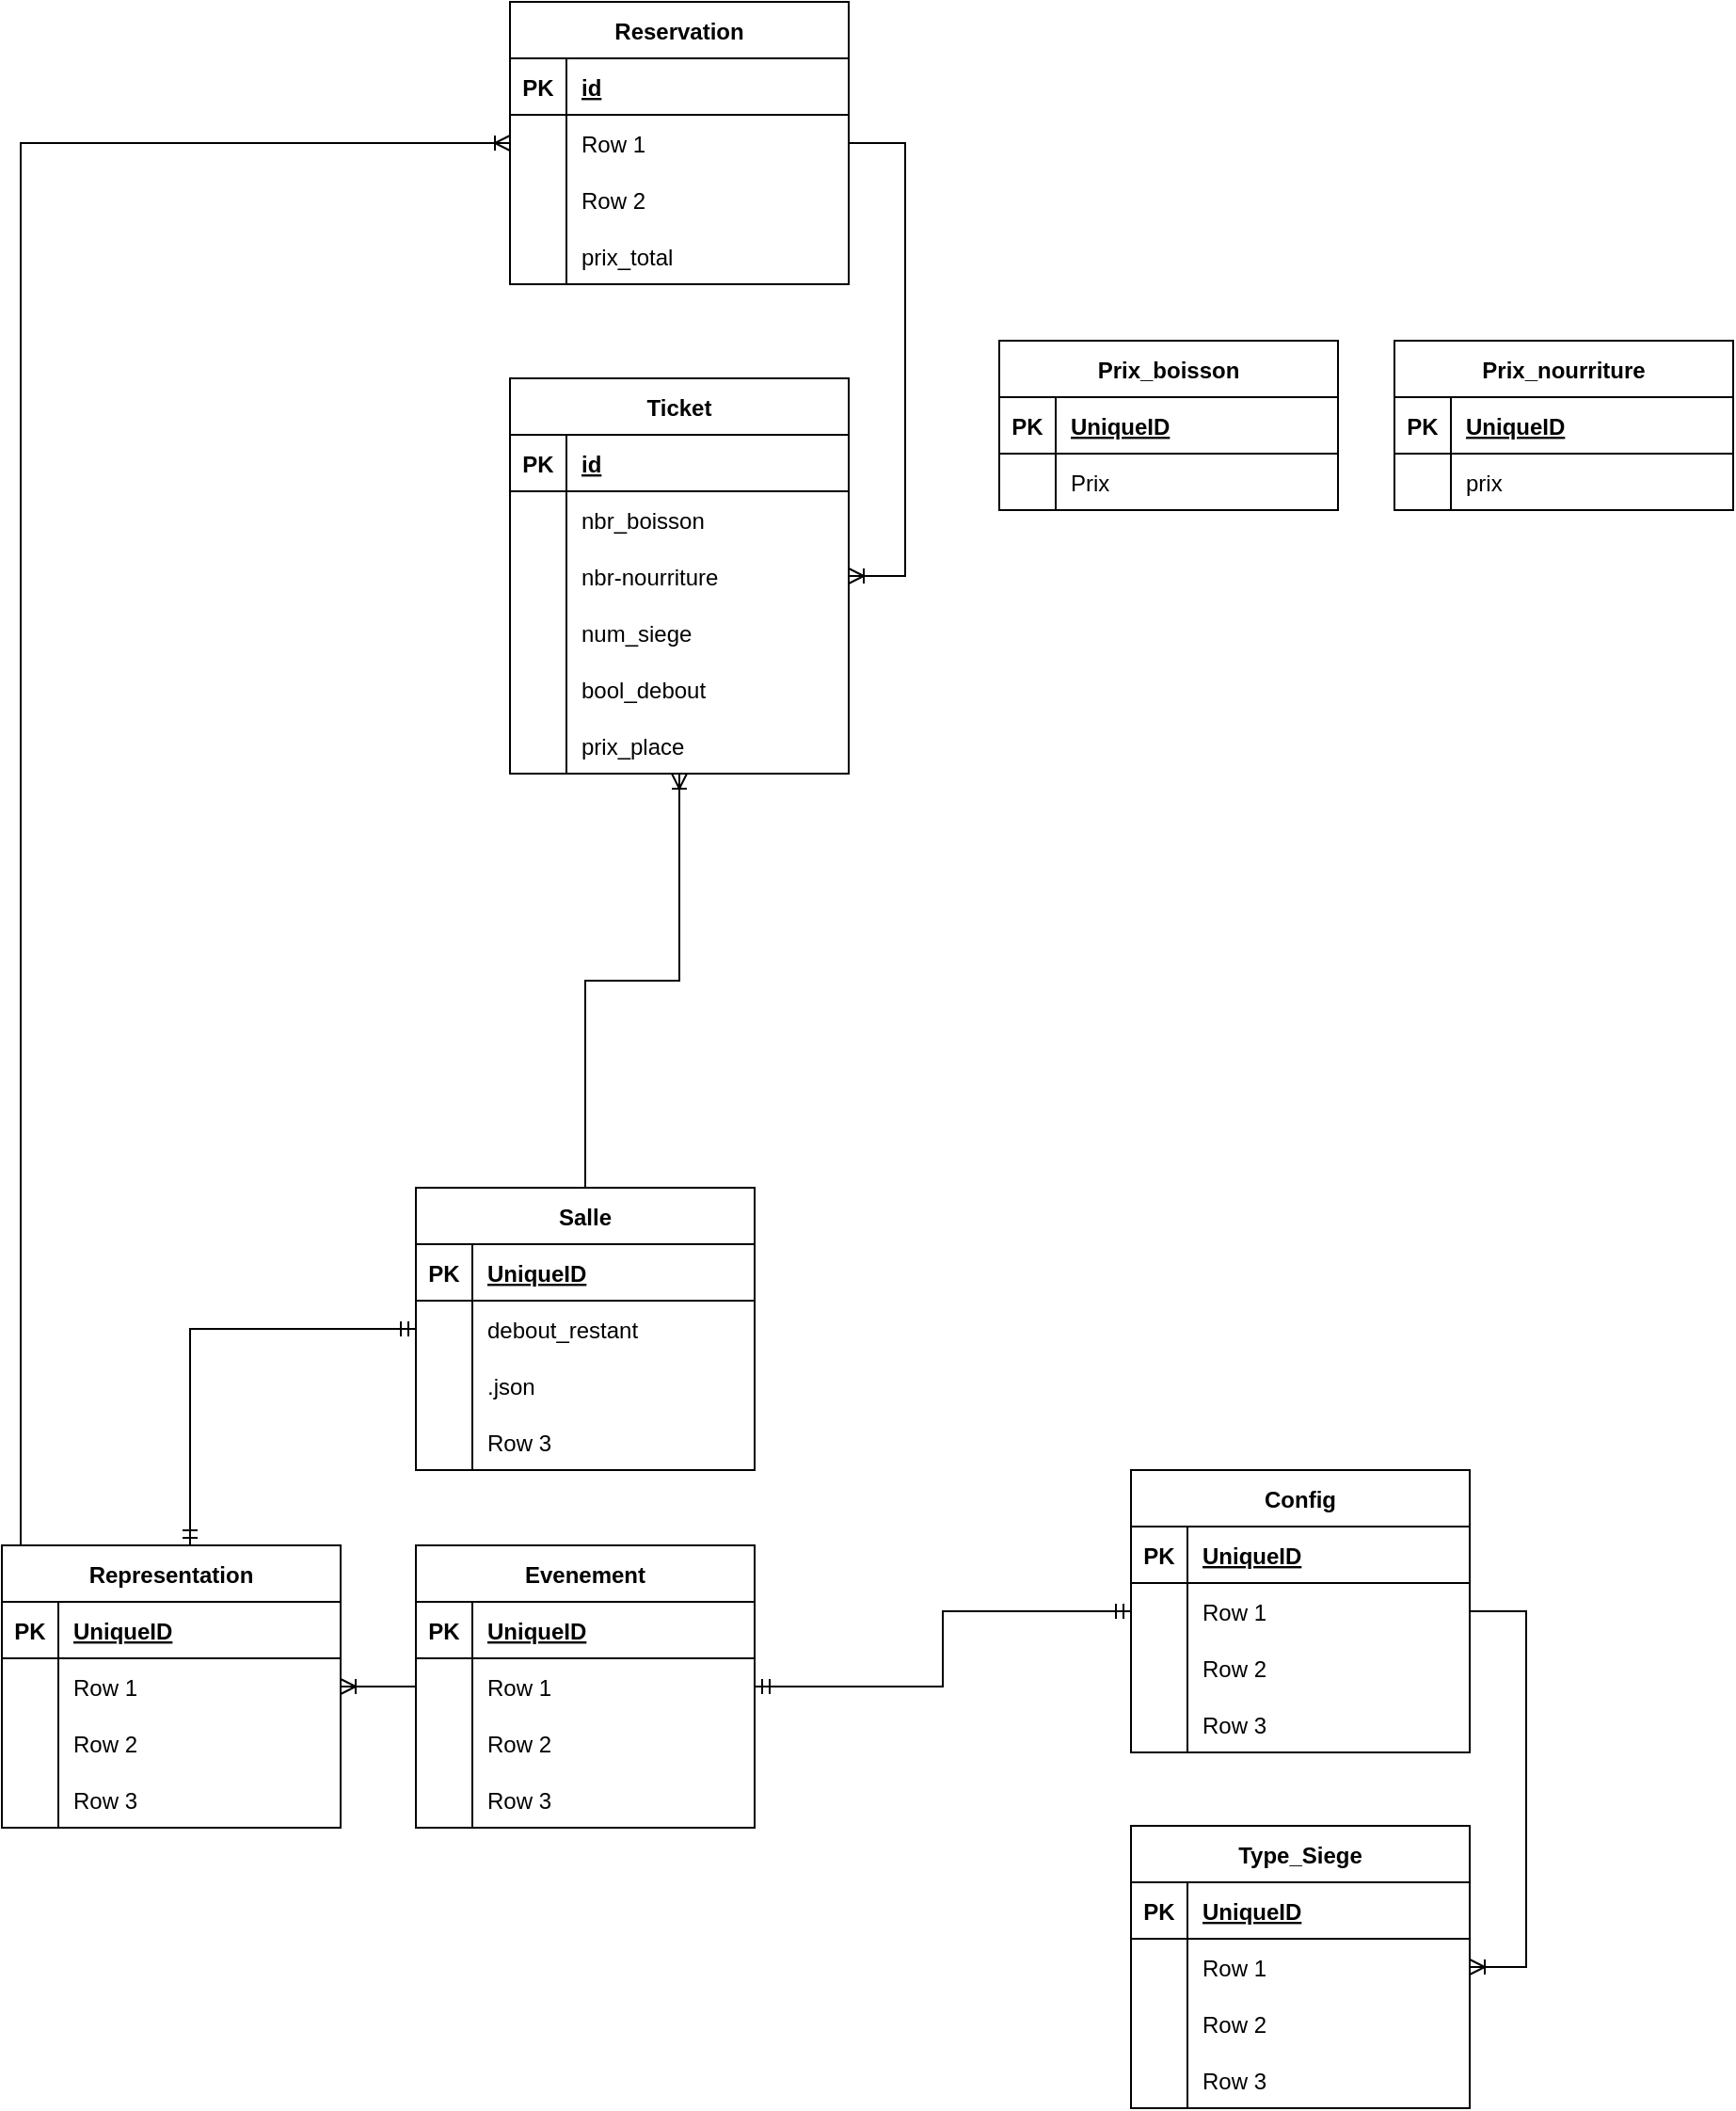 <mxfile version="20.8.24"><diagram name="Page-1" id="JdJh-ZBI_pU5BHrG-wbZ"><mxGraphModel dx="1290" dy="553" grid="1" gridSize="10" guides="1" tooltips="1" connect="1" arrows="1" fold="1" page="1" pageScale="1" pageWidth="827" pageHeight="1169" math="0" shadow="0"><root><mxCell id="0"/><mxCell id="1" parent="0"/><mxCell id="psvFAXgbfMK47BM-MC03-1" value="Reservation" style="shape=table;startSize=30;container=1;collapsible=1;childLayout=tableLayout;fixedRows=1;rowLines=0;fontStyle=1;align=center;resizeLast=1;" vertex="1" parent="1"><mxGeometry x="290" y="50" width="180" height="150" as="geometry"/></mxCell><mxCell id="psvFAXgbfMK47BM-MC03-2" value="" style="shape=tableRow;horizontal=0;startSize=0;swimlaneHead=0;swimlaneBody=0;fillColor=none;collapsible=0;dropTarget=0;points=[[0,0.5],[1,0.5]];portConstraint=eastwest;top=0;left=0;right=0;bottom=1;" vertex="1" parent="psvFAXgbfMK47BM-MC03-1"><mxGeometry y="30" width="180" height="30" as="geometry"/></mxCell><mxCell id="psvFAXgbfMK47BM-MC03-3" value="PK" style="shape=partialRectangle;connectable=0;fillColor=none;top=0;left=0;bottom=0;right=0;fontStyle=1;overflow=hidden;" vertex="1" parent="psvFAXgbfMK47BM-MC03-2"><mxGeometry width="30" height="30" as="geometry"><mxRectangle width="30" height="30" as="alternateBounds"/></mxGeometry></mxCell><mxCell id="psvFAXgbfMK47BM-MC03-4" value="id" style="shape=partialRectangle;connectable=0;fillColor=none;top=0;left=0;bottom=0;right=0;align=left;spacingLeft=6;fontStyle=5;overflow=hidden;" vertex="1" parent="psvFAXgbfMK47BM-MC03-2"><mxGeometry x="30" width="150" height="30" as="geometry"><mxRectangle width="150" height="30" as="alternateBounds"/></mxGeometry></mxCell><mxCell id="psvFAXgbfMK47BM-MC03-5" value="" style="shape=tableRow;horizontal=0;startSize=0;swimlaneHead=0;swimlaneBody=0;fillColor=none;collapsible=0;dropTarget=0;points=[[0,0.5],[1,0.5]];portConstraint=eastwest;top=0;left=0;right=0;bottom=0;" vertex="1" parent="psvFAXgbfMK47BM-MC03-1"><mxGeometry y="60" width="180" height="30" as="geometry"/></mxCell><mxCell id="psvFAXgbfMK47BM-MC03-6" value="" style="shape=partialRectangle;connectable=0;fillColor=none;top=0;left=0;bottom=0;right=0;editable=1;overflow=hidden;" vertex="1" parent="psvFAXgbfMK47BM-MC03-5"><mxGeometry width="30" height="30" as="geometry"><mxRectangle width="30" height="30" as="alternateBounds"/></mxGeometry></mxCell><mxCell id="psvFAXgbfMK47BM-MC03-7" value="Row 1" style="shape=partialRectangle;connectable=0;fillColor=none;top=0;left=0;bottom=0;right=0;align=left;spacingLeft=6;overflow=hidden;" vertex="1" parent="psvFAXgbfMK47BM-MC03-5"><mxGeometry x="30" width="150" height="30" as="geometry"><mxRectangle width="150" height="30" as="alternateBounds"/></mxGeometry></mxCell><mxCell id="psvFAXgbfMK47BM-MC03-8" value="" style="shape=tableRow;horizontal=0;startSize=0;swimlaneHead=0;swimlaneBody=0;fillColor=none;collapsible=0;dropTarget=0;points=[[0,0.5],[1,0.5]];portConstraint=eastwest;top=0;left=0;right=0;bottom=0;" vertex="1" parent="psvFAXgbfMK47BM-MC03-1"><mxGeometry y="90" width="180" height="30" as="geometry"/></mxCell><mxCell id="psvFAXgbfMK47BM-MC03-9" value="" style="shape=partialRectangle;connectable=0;fillColor=none;top=0;left=0;bottom=0;right=0;editable=1;overflow=hidden;" vertex="1" parent="psvFAXgbfMK47BM-MC03-8"><mxGeometry width="30" height="30" as="geometry"><mxRectangle width="30" height="30" as="alternateBounds"/></mxGeometry></mxCell><mxCell id="psvFAXgbfMK47BM-MC03-10" value="Row 2" style="shape=partialRectangle;connectable=0;fillColor=none;top=0;left=0;bottom=0;right=0;align=left;spacingLeft=6;overflow=hidden;" vertex="1" parent="psvFAXgbfMK47BM-MC03-8"><mxGeometry x="30" width="150" height="30" as="geometry"><mxRectangle width="150" height="30" as="alternateBounds"/></mxGeometry></mxCell><mxCell id="psvFAXgbfMK47BM-MC03-11" value="" style="shape=tableRow;horizontal=0;startSize=0;swimlaneHead=0;swimlaneBody=0;fillColor=none;collapsible=0;dropTarget=0;points=[[0,0.5],[1,0.5]];portConstraint=eastwest;top=0;left=0;right=0;bottom=0;" vertex="1" parent="psvFAXgbfMK47BM-MC03-1"><mxGeometry y="120" width="180" height="30" as="geometry"/></mxCell><mxCell id="psvFAXgbfMK47BM-MC03-12" value="" style="shape=partialRectangle;connectable=0;fillColor=none;top=0;left=0;bottom=0;right=0;editable=1;overflow=hidden;" vertex="1" parent="psvFAXgbfMK47BM-MC03-11"><mxGeometry width="30" height="30" as="geometry"><mxRectangle width="30" height="30" as="alternateBounds"/></mxGeometry></mxCell><mxCell id="psvFAXgbfMK47BM-MC03-13" value="prix_total" style="shape=partialRectangle;connectable=0;fillColor=none;top=0;left=0;bottom=0;right=0;align=left;spacingLeft=6;overflow=hidden;" vertex="1" parent="psvFAXgbfMK47BM-MC03-11"><mxGeometry x="30" width="150" height="30" as="geometry"><mxRectangle width="150" height="30" as="alternateBounds"/></mxGeometry></mxCell><mxCell id="psvFAXgbfMK47BM-MC03-14" value="Ticket" style="shape=table;startSize=30;container=1;collapsible=1;childLayout=tableLayout;fixedRows=1;rowLines=0;fontStyle=1;align=center;resizeLast=1;" vertex="1" parent="1"><mxGeometry x="290" y="250" width="180" height="210" as="geometry"/></mxCell><mxCell id="psvFAXgbfMK47BM-MC03-15" value="" style="shape=tableRow;horizontal=0;startSize=0;swimlaneHead=0;swimlaneBody=0;fillColor=none;collapsible=0;dropTarget=0;points=[[0,0.5],[1,0.5]];portConstraint=eastwest;top=0;left=0;right=0;bottom=1;" vertex="1" parent="psvFAXgbfMK47BM-MC03-14"><mxGeometry y="30" width="180" height="30" as="geometry"/></mxCell><mxCell id="psvFAXgbfMK47BM-MC03-16" value="PK" style="shape=partialRectangle;connectable=0;fillColor=none;top=0;left=0;bottom=0;right=0;fontStyle=1;overflow=hidden;" vertex="1" parent="psvFAXgbfMK47BM-MC03-15"><mxGeometry width="30" height="30" as="geometry"><mxRectangle width="30" height="30" as="alternateBounds"/></mxGeometry></mxCell><mxCell id="psvFAXgbfMK47BM-MC03-17" value="id" style="shape=partialRectangle;connectable=0;fillColor=none;top=0;left=0;bottom=0;right=0;align=left;spacingLeft=6;fontStyle=5;overflow=hidden;" vertex="1" parent="psvFAXgbfMK47BM-MC03-15"><mxGeometry x="30" width="150" height="30" as="geometry"><mxRectangle width="150" height="30" as="alternateBounds"/></mxGeometry></mxCell><mxCell id="psvFAXgbfMK47BM-MC03-18" value="" style="shape=tableRow;horizontal=0;startSize=0;swimlaneHead=0;swimlaneBody=0;fillColor=none;collapsible=0;dropTarget=0;points=[[0,0.5],[1,0.5]];portConstraint=eastwest;top=0;left=0;right=0;bottom=0;" vertex="1" parent="psvFAXgbfMK47BM-MC03-14"><mxGeometry y="60" width="180" height="30" as="geometry"/></mxCell><mxCell id="psvFAXgbfMK47BM-MC03-19" value="" style="shape=partialRectangle;connectable=0;fillColor=none;top=0;left=0;bottom=0;right=0;editable=1;overflow=hidden;" vertex="1" parent="psvFAXgbfMK47BM-MC03-18"><mxGeometry width="30" height="30" as="geometry"><mxRectangle width="30" height="30" as="alternateBounds"/></mxGeometry></mxCell><mxCell id="psvFAXgbfMK47BM-MC03-20" value="nbr_boisson" style="shape=partialRectangle;connectable=0;fillColor=none;top=0;left=0;bottom=0;right=0;align=left;spacingLeft=6;overflow=hidden;" vertex="1" parent="psvFAXgbfMK47BM-MC03-18"><mxGeometry x="30" width="150" height="30" as="geometry"><mxRectangle width="150" height="30" as="alternateBounds"/></mxGeometry></mxCell><mxCell id="psvFAXgbfMK47BM-MC03-21" value="" style="shape=tableRow;horizontal=0;startSize=0;swimlaneHead=0;swimlaneBody=0;fillColor=none;collapsible=0;dropTarget=0;points=[[0,0.5],[1,0.5]];portConstraint=eastwest;top=0;left=0;right=0;bottom=0;" vertex="1" parent="psvFAXgbfMK47BM-MC03-14"><mxGeometry y="90" width="180" height="30" as="geometry"/></mxCell><mxCell id="psvFAXgbfMK47BM-MC03-22" value="" style="shape=partialRectangle;connectable=0;fillColor=none;top=0;left=0;bottom=0;right=0;editable=1;overflow=hidden;" vertex="1" parent="psvFAXgbfMK47BM-MC03-21"><mxGeometry width="30" height="30" as="geometry"><mxRectangle width="30" height="30" as="alternateBounds"/></mxGeometry></mxCell><mxCell id="psvFAXgbfMK47BM-MC03-23" value="nbr-nourriture" style="shape=partialRectangle;connectable=0;fillColor=none;top=0;left=0;bottom=0;right=0;align=left;spacingLeft=6;overflow=hidden;" vertex="1" parent="psvFAXgbfMK47BM-MC03-21"><mxGeometry x="30" width="150" height="30" as="geometry"><mxRectangle width="150" height="30" as="alternateBounds"/></mxGeometry></mxCell><mxCell id="psvFAXgbfMK47BM-MC03-24" value="" style="shape=tableRow;horizontal=0;startSize=0;swimlaneHead=0;swimlaneBody=0;fillColor=none;collapsible=0;dropTarget=0;points=[[0,0.5],[1,0.5]];portConstraint=eastwest;top=0;left=0;right=0;bottom=0;" vertex="1" parent="psvFAXgbfMK47BM-MC03-14"><mxGeometry y="120" width="180" height="30" as="geometry"/></mxCell><mxCell id="psvFAXgbfMK47BM-MC03-25" value="" style="shape=partialRectangle;connectable=0;fillColor=none;top=0;left=0;bottom=0;right=0;editable=1;overflow=hidden;" vertex="1" parent="psvFAXgbfMK47BM-MC03-24"><mxGeometry width="30" height="30" as="geometry"><mxRectangle width="30" height="30" as="alternateBounds"/></mxGeometry></mxCell><mxCell id="psvFAXgbfMK47BM-MC03-26" value="num_siege" style="shape=partialRectangle;connectable=0;fillColor=none;top=0;left=0;bottom=0;right=0;align=left;spacingLeft=6;overflow=hidden;" vertex="1" parent="psvFAXgbfMK47BM-MC03-24"><mxGeometry x="30" width="150" height="30" as="geometry"><mxRectangle width="150" height="30" as="alternateBounds"/></mxGeometry></mxCell><mxCell id="psvFAXgbfMK47BM-MC03-127" style="shape=tableRow;horizontal=0;startSize=0;swimlaneHead=0;swimlaneBody=0;fillColor=none;collapsible=0;dropTarget=0;points=[[0,0.5],[1,0.5]];portConstraint=eastwest;top=0;left=0;right=0;bottom=0;" vertex="1" parent="psvFAXgbfMK47BM-MC03-14"><mxGeometry y="150" width="180" height="30" as="geometry"/></mxCell><mxCell id="psvFAXgbfMK47BM-MC03-128" style="shape=partialRectangle;connectable=0;fillColor=none;top=0;left=0;bottom=0;right=0;editable=1;overflow=hidden;" vertex="1" parent="psvFAXgbfMK47BM-MC03-127"><mxGeometry width="30" height="30" as="geometry"><mxRectangle width="30" height="30" as="alternateBounds"/></mxGeometry></mxCell><mxCell id="psvFAXgbfMK47BM-MC03-129" value="bool_debout" style="shape=partialRectangle;connectable=0;fillColor=none;top=0;left=0;bottom=0;right=0;align=left;spacingLeft=6;overflow=hidden;" vertex="1" parent="psvFAXgbfMK47BM-MC03-127"><mxGeometry x="30" width="150" height="30" as="geometry"><mxRectangle width="150" height="30" as="alternateBounds"/></mxGeometry></mxCell><mxCell id="psvFAXgbfMK47BM-MC03-131" style="shape=tableRow;horizontal=0;startSize=0;swimlaneHead=0;swimlaneBody=0;fillColor=none;collapsible=0;dropTarget=0;points=[[0,0.5],[1,0.5]];portConstraint=eastwest;top=0;left=0;right=0;bottom=0;" vertex="1" parent="psvFAXgbfMK47BM-MC03-14"><mxGeometry y="180" width="180" height="30" as="geometry"/></mxCell><mxCell id="psvFAXgbfMK47BM-MC03-132" style="shape=partialRectangle;connectable=0;fillColor=none;top=0;left=0;bottom=0;right=0;editable=1;overflow=hidden;" vertex="1" parent="psvFAXgbfMK47BM-MC03-131"><mxGeometry width="30" height="30" as="geometry"><mxRectangle width="30" height="30" as="alternateBounds"/></mxGeometry></mxCell><mxCell id="psvFAXgbfMK47BM-MC03-133" value="prix_place" style="shape=partialRectangle;connectable=0;fillColor=none;top=0;left=0;bottom=0;right=0;align=left;spacingLeft=6;overflow=hidden;" vertex="1" parent="psvFAXgbfMK47BM-MC03-131"><mxGeometry x="30" width="150" height="30" as="geometry"><mxRectangle width="150" height="30" as="alternateBounds"/></mxGeometry></mxCell><mxCell id="psvFAXgbfMK47BM-MC03-53" value="Salle" style="shape=table;startSize=30;container=1;collapsible=1;childLayout=tableLayout;fixedRows=1;rowLines=0;fontStyle=1;align=center;resizeLast=1;" vertex="1" parent="1"><mxGeometry x="240" y="680" width="180" height="150" as="geometry"/></mxCell><mxCell id="psvFAXgbfMK47BM-MC03-54" value="" style="shape=tableRow;horizontal=0;startSize=0;swimlaneHead=0;swimlaneBody=0;fillColor=none;collapsible=0;dropTarget=0;points=[[0,0.5],[1,0.5]];portConstraint=eastwest;top=0;left=0;right=0;bottom=1;" vertex="1" parent="psvFAXgbfMK47BM-MC03-53"><mxGeometry y="30" width="180" height="30" as="geometry"/></mxCell><mxCell id="psvFAXgbfMK47BM-MC03-55" value="PK" style="shape=partialRectangle;connectable=0;fillColor=none;top=0;left=0;bottom=0;right=0;fontStyle=1;overflow=hidden;" vertex="1" parent="psvFAXgbfMK47BM-MC03-54"><mxGeometry width="30" height="30" as="geometry"><mxRectangle width="30" height="30" as="alternateBounds"/></mxGeometry></mxCell><mxCell id="psvFAXgbfMK47BM-MC03-56" value="UniqueID" style="shape=partialRectangle;connectable=0;fillColor=none;top=0;left=0;bottom=0;right=0;align=left;spacingLeft=6;fontStyle=5;overflow=hidden;" vertex="1" parent="psvFAXgbfMK47BM-MC03-54"><mxGeometry x="30" width="150" height="30" as="geometry"><mxRectangle width="150" height="30" as="alternateBounds"/></mxGeometry></mxCell><mxCell id="psvFAXgbfMK47BM-MC03-57" value="" style="shape=tableRow;horizontal=0;startSize=0;swimlaneHead=0;swimlaneBody=0;fillColor=none;collapsible=0;dropTarget=0;points=[[0,0.5],[1,0.5]];portConstraint=eastwest;top=0;left=0;right=0;bottom=0;" vertex="1" parent="psvFAXgbfMK47BM-MC03-53"><mxGeometry y="60" width="180" height="30" as="geometry"/></mxCell><mxCell id="psvFAXgbfMK47BM-MC03-58" value="" style="shape=partialRectangle;connectable=0;fillColor=none;top=0;left=0;bottom=0;right=0;editable=1;overflow=hidden;" vertex="1" parent="psvFAXgbfMK47BM-MC03-57"><mxGeometry width="30" height="30" as="geometry"><mxRectangle width="30" height="30" as="alternateBounds"/></mxGeometry></mxCell><mxCell id="psvFAXgbfMK47BM-MC03-59" value="debout_restant" style="shape=partialRectangle;connectable=0;fillColor=none;top=0;left=0;bottom=0;right=0;align=left;spacingLeft=6;overflow=hidden;" vertex="1" parent="psvFAXgbfMK47BM-MC03-57"><mxGeometry x="30" width="150" height="30" as="geometry"><mxRectangle width="150" height="30" as="alternateBounds"/></mxGeometry></mxCell><mxCell id="psvFAXgbfMK47BM-MC03-60" value="" style="shape=tableRow;horizontal=0;startSize=0;swimlaneHead=0;swimlaneBody=0;fillColor=none;collapsible=0;dropTarget=0;points=[[0,0.5],[1,0.5]];portConstraint=eastwest;top=0;left=0;right=0;bottom=0;" vertex="1" parent="psvFAXgbfMK47BM-MC03-53"><mxGeometry y="90" width="180" height="30" as="geometry"/></mxCell><mxCell id="psvFAXgbfMK47BM-MC03-61" value="" style="shape=partialRectangle;connectable=0;fillColor=none;top=0;left=0;bottom=0;right=0;editable=1;overflow=hidden;" vertex="1" parent="psvFAXgbfMK47BM-MC03-60"><mxGeometry width="30" height="30" as="geometry"><mxRectangle width="30" height="30" as="alternateBounds"/></mxGeometry></mxCell><mxCell id="psvFAXgbfMK47BM-MC03-62" value=".json" style="shape=partialRectangle;connectable=0;fillColor=none;top=0;left=0;bottom=0;right=0;align=left;spacingLeft=6;overflow=hidden;" vertex="1" parent="psvFAXgbfMK47BM-MC03-60"><mxGeometry x="30" width="150" height="30" as="geometry"><mxRectangle width="150" height="30" as="alternateBounds"/></mxGeometry></mxCell><mxCell id="psvFAXgbfMK47BM-MC03-63" value="" style="shape=tableRow;horizontal=0;startSize=0;swimlaneHead=0;swimlaneBody=0;fillColor=none;collapsible=0;dropTarget=0;points=[[0,0.5],[1,0.5]];portConstraint=eastwest;top=0;left=0;right=0;bottom=0;" vertex="1" parent="psvFAXgbfMK47BM-MC03-53"><mxGeometry y="120" width="180" height="30" as="geometry"/></mxCell><mxCell id="psvFAXgbfMK47BM-MC03-64" value="" style="shape=partialRectangle;connectable=0;fillColor=none;top=0;left=0;bottom=0;right=0;editable=1;overflow=hidden;" vertex="1" parent="psvFAXgbfMK47BM-MC03-63"><mxGeometry width="30" height="30" as="geometry"><mxRectangle width="30" height="30" as="alternateBounds"/></mxGeometry></mxCell><mxCell id="psvFAXgbfMK47BM-MC03-65" value="Row 3" style="shape=partialRectangle;connectable=0;fillColor=none;top=0;left=0;bottom=0;right=0;align=left;spacingLeft=6;overflow=hidden;" vertex="1" parent="psvFAXgbfMK47BM-MC03-63"><mxGeometry x="30" width="150" height="30" as="geometry"><mxRectangle width="150" height="30" as="alternateBounds"/></mxGeometry></mxCell><mxCell id="psvFAXgbfMK47BM-MC03-66" value="Config" style="shape=table;startSize=30;container=1;collapsible=1;childLayout=tableLayout;fixedRows=1;rowLines=0;fontStyle=1;align=center;resizeLast=1;" vertex="1" parent="1"><mxGeometry x="620" y="830" width="180" height="150" as="geometry"/></mxCell><mxCell id="psvFAXgbfMK47BM-MC03-67" value="" style="shape=tableRow;horizontal=0;startSize=0;swimlaneHead=0;swimlaneBody=0;fillColor=none;collapsible=0;dropTarget=0;points=[[0,0.5],[1,0.5]];portConstraint=eastwest;top=0;left=0;right=0;bottom=1;" vertex="1" parent="psvFAXgbfMK47BM-MC03-66"><mxGeometry y="30" width="180" height="30" as="geometry"/></mxCell><mxCell id="psvFAXgbfMK47BM-MC03-68" value="PK" style="shape=partialRectangle;connectable=0;fillColor=none;top=0;left=0;bottom=0;right=0;fontStyle=1;overflow=hidden;" vertex="1" parent="psvFAXgbfMK47BM-MC03-67"><mxGeometry width="30" height="30" as="geometry"><mxRectangle width="30" height="30" as="alternateBounds"/></mxGeometry></mxCell><mxCell id="psvFAXgbfMK47BM-MC03-69" value="UniqueID" style="shape=partialRectangle;connectable=0;fillColor=none;top=0;left=0;bottom=0;right=0;align=left;spacingLeft=6;fontStyle=5;overflow=hidden;" vertex="1" parent="psvFAXgbfMK47BM-MC03-67"><mxGeometry x="30" width="150" height="30" as="geometry"><mxRectangle width="150" height="30" as="alternateBounds"/></mxGeometry></mxCell><mxCell id="psvFAXgbfMK47BM-MC03-70" value="" style="shape=tableRow;horizontal=0;startSize=0;swimlaneHead=0;swimlaneBody=0;fillColor=none;collapsible=0;dropTarget=0;points=[[0,0.5],[1,0.5]];portConstraint=eastwest;top=0;left=0;right=0;bottom=0;" vertex="1" parent="psvFAXgbfMK47BM-MC03-66"><mxGeometry y="60" width="180" height="30" as="geometry"/></mxCell><mxCell id="psvFAXgbfMK47BM-MC03-71" value="" style="shape=partialRectangle;connectable=0;fillColor=none;top=0;left=0;bottom=0;right=0;editable=1;overflow=hidden;" vertex="1" parent="psvFAXgbfMK47BM-MC03-70"><mxGeometry width="30" height="30" as="geometry"><mxRectangle width="30" height="30" as="alternateBounds"/></mxGeometry></mxCell><mxCell id="psvFAXgbfMK47BM-MC03-72" value="Row 1" style="shape=partialRectangle;connectable=0;fillColor=none;top=0;left=0;bottom=0;right=0;align=left;spacingLeft=6;overflow=hidden;" vertex="1" parent="psvFAXgbfMK47BM-MC03-70"><mxGeometry x="30" width="150" height="30" as="geometry"><mxRectangle width="150" height="30" as="alternateBounds"/></mxGeometry></mxCell><mxCell id="psvFAXgbfMK47BM-MC03-73" value="" style="shape=tableRow;horizontal=0;startSize=0;swimlaneHead=0;swimlaneBody=0;fillColor=none;collapsible=0;dropTarget=0;points=[[0,0.5],[1,0.5]];portConstraint=eastwest;top=0;left=0;right=0;bottom=0;" vertex="1" parent="psvFAXgbfMK47BM-MC03-66"><mxGeometry y="90" width="180" height="30" as="geometry"/></mxCell><mxCell id="psvFAXgbfMK47BM-MC03-74" value="" style="shape=partialRectangle;connectable=0;fillColor=none;top=0;left=0;bottom=0;right=0;editable=1;overflow=hidden;" vertex="1" parent="psvFAXgbfMK47BM-MC03-73"><mxGeometry width="30" height="30" as="geometry"><mxRectangle width="30" height="30" as="alternateBounds"/></mxGeometry></mxCell><mxCell id="psvFAXgbfMK47BM-MC03-75" value="Row 2" style="shape=partialRectangle;connectable=0;fillColor=none;top=0;left=0;bottom=0;right=0;align=left;spacingLeft=6;overflow=hidden;" vertex="1" parent="psvFAXgbfMK47BM-MC03-73"><mxGeometry x="30" width="150" height="30" as="geometry"><mxRectangle width="150" height="30" as="alternateBounds"/></mxGeometry></mxCell><mxCell id="psvFAXgbfMK47BM-MC03-76" value="" style="shape=tableRow;horizontal=0;startSize=0;swimlaneHead=0;swimlaneBody=0;fillColor=none;collapsible=0;dropTarget=0;points=[[0,0.5],[1,0.5]];portConstraint=eastwest;top=0;left=0;right=0;bottom=0;" vertex="1" parent="psvFAXgbfMK47BM-MC03-66"><mxGeometry y="120" width="180" height="30" as="geometry"/></mxCell><mxCell id="psvFAXgbfMK47BM-MC03-77" value="" style="shape=partialRectangle;connectable=0;fillColor=none;top=0;left=0;bottom=0;right=0;editable=1;overflow=hidden;" vertex="1" parent="psvFAXgbfMK47BM-MC03-76"><mxGeometry width="30" height="30" as="geometry"><mxRectangle width="30" height="30" as="alternateBounds"/></mxGeometry></mxCell><mxCell id="psvFAXgbfMK47BM-MC03-78" value="Row 3" style="shape=partialRectangle;connectable=0;fillColor=none;top=0;left=0;bottom=0;right=0;align=left;spacingLeft=6;overflow=hidden;" vertex="1" parent="psvFAXgbfMK47BM-MC03-76"><mxGeometry x="30" width="150" height="30" as="geometry"><mxRectangle width="150" height="30" as="alternateBounds"/></mxGeometry></mxCell><mxCell id="psvFAXgbfMK47BM-MC03-79" value="Evenement" style="shape=table;startSize=30;container=1;collapsible=1;childLayout=tableLayout;fixedRows=1;rowLines=0;fontStyle=1;align=center;resizeLast=1;" vertex="1" parent="1"><mxGeometry x="240" y="870" width="180" height="150" as="geometry"/></mxCell><mxCell id="psvFAXgbfMK47BM-MC03-80" value="" style="shape=tableRow;horizontal=0;startSize=0;swimlaneHead=0;swimlaneBody=0;fillColor=none;collapsible=0;dropTarget=0;points=[[0,0.5],[1,0.5]];portConstraint=eastwest;top=0;left=0;right=0;bottom=1;" vertex="1" parent="psvFAXgbfMK47BM-MC03-79"><mxGeometry y="30" width="180" height="30" as="geometry"/></mxCell><mxCell id="psvFAXgbfMK47BM-MC03-81" value="PK" style="shape=partialRectangle;connectable=0;fillColor=none;top=0;left=0;bottom=0;right=0;fontStyle=1;overflow=hidden;" vertex="1" parent="psvFAXgbfMK47BM-MC03-80"><mxGeometry width="30" height="30" as="geometry"><mxRectangle width="30" height="30" as="alternateBounds"/></mxGeometry></mxCell><mxCell id="psvFAXgbfMK47BM-MC03-82" value="UniqueID" style="shape=partialRectangle;connectable=0;fillColor=none;top=0;left=0;bottom=0;right=0;align=left;spacingLeft=6;fontStyle=5;overflow=hidden;" vertex="1" parent="psvFAXgbfMK47BM-MC03-80"><mxGeometry x="30" width="150" height="30" as="geometry"><mxRectangle width="150" height="30" as="alternateBounds"/></mxGeometry></mxCell><mxCell id="psvFAXgbfMK47BM-MC03-83" value="" style="shape=tableRow;horizontal=0;startSize=0;swimlaneHead=0;swimlaneBody=0;fillColor=none;collapsible=0;dropTarget=0;points=[[0,0.5],[1,0.5]];portConstraint=eastwest;top=0;left=0;right=0;bottom=0;" vertex="1" parent="psvFAXgbfMK47BM-MC03-79"><mxGeometry y="60" width="180" height="30" as="geometry"/></mxCell><mxCell id="psvFAXgbfMK47BM-MC03-84" value="" style="shape=partialRectangle;connectable=0;fillColor=none;top=0;left=0;bottom=0;right=0;editable=1;overflow=hidden;" vertex="1" parent="psvFAXgbfMK47BM-MC03-83"><mxGeometry width="30" height="30" as="geometry"><mxRectangle width="30" height="30" as="alternateBounds"/></mxGeometry></mxCell><mxCell id="psvFAXgbfMK47BM-MC03-85" value="Row 1" style="shape=partialRectangle;connectable=0;fillColor=none;top=0;left=0;bottom=0;right=0;align=left;spacingLeft=6;overflow=hidden;" vertex="1" parent="psvFAXgbfMK47BM-MC03-83"><mxGeometry x="30" width="150" height="30" as="geometry"><mxRectangle width="150" height="30" as="alternateBounds"/></mxGeometry></mxCell><mxCell id="psvFAXgbfMK47BM-MC03-86" value="" style="shape=tableRow;horizontal=0;startSize=0;swimlaneHead=0;swimlaneBody=0;fillColor=none;collapsible=0;dropTarget=0;points=[[0,0.5],[1,0.5]];portConstraint=eastwest;top=0;left=0;right=0;bottom=0;" vertex="1" parent="psvFAXgbfMK47BM-MC03-79"><mxGeometry y="90" width="180" height="30" as="geometry"/></mxCell><mxCell id="psvFAXgbfMK47BM-MC03-87" value="" style="shape=partialRectangle;connectable=0;fillColor=none;top=0;left=0;bottom=0;right=0;editable=1;overflow=hidden;" vertex="1" parent="psvFAXgbfMK47BM-MC03-86"><mxGeometry width="30" height="30" as="geometry"><mxRectangle width="30" height="30" as="alternateBounds"/></mxGeometry></mxCell><mxCell id="psvFAXgbfMK47BM-MC03-88" value="Row 2" style="shape=partialRectangle;connectable=0;fillColor=none;top=0;left=0;bottom=0;right=0;align=left;spacingLeft=6;overflow=hidden;" vertex="1" parent="psvFAXgbfMK47BM-MC03-86"><mxGeometry x="30" width="150" height="30" as="geometry"><mxRectangle width="150" height="30" as="alternateBounds"/></mxGeometry></mxCell><mxCell id="psvFAXgbfMK47BM-MC03-89" value="" style="shape=tableRow;horizontal=0;startSize=0;swimlaneHead=0;swimlaneBody=0;fillColor=none;collapsible=0;dropTarget=0;points=[[0,0.5],[1,0.5]];portConstraint=eastwest;top=0;left=0;right=0;bottom=0;" vertex="1" parent="psvFAXgbfMK47BM-MC03-79"><mxGeometry y="120" width="180" height="30" as="geometry"/></mxCell><mxCell id="psvFAXgbfMK47BM-MC03-90" value="" style="shape=partialRectangle;connectable=0;fillColor=none;top=0;left=0;bottom=0;right=0;editable=1;overflow=hidden;" vertex="1" parent="psvFAXgbfMK47BM-MC03-89"><mxGeometry width="30" height="30" as="geometry"><mxRectangle width="30" height="30" as="alternateBounds"/></mxGeometry></mxCell><mxCell id="psvFAXgbfMK47BM-MC03-91" value="Row 3" style="shape=partialRectangle;connectable=0;fillColor=none;top=0;left=0;bottom=0;right=0;align=left;spacingLeft=6;overflow=hidden;" vertex="1" parent="psvFAXgbfMK47BM-MC03-89"><mxGeometry x="30" width="150" height="30" as="geometry"><mxRectangle width="150" height="30" as="alternateBounds"/></mxGeometry></mxCell><mxCell id="psvFAXgbfMK47BM-MC03-94" value="" style="edgeStyle=orthogonalEdgeStyle;fontSize=12;html=1;endArrow=ERmandOne;startArrow=ERmandOne;rounded=0;" edge="1" parent="1" source="psvFAXgbfMK47BM-MC03-79" target="psvFAXgbfMK47BM-MC03-66"><mxGeometry width="100" height="100" relative="1" as="geometry"><mxPoint x="360" y="880" as="sourcePoint"/><mxPoint x="460" y="780" as="targetPoint"/></mxGeometry></mxCell><mxCell id="psvFAXgbfMK47BM-MC03-95" value="" style="edgeStyle=orthogonalEdgeStyle;fontSize=12;html=1;endArrow=ERmandOne;startArrow=ERmandOne;rounded=0;" edge="1" parent="1" source="psvFAXgbfMK47BM-MC03-96" target="psvFAXgbfMK47BM-MC03-53"><mxGeometry width="100" height="100" relative="1" as="geometry"><mxPoint x="360" y="880" as="sourcePoint"/><mxPoint x="460" y="780" as="targetPoint"/><Array as="points"><mxPoint x="120" y="755"/></Array></mxGeometry></mxCell><mxCell id="psvFAXgbfMK47BM-MC03-96" value="Representation" style="shape=table;startSize=30;container=1;collapsible=1;childLayout=tableLayout;fixedRows=1;rowLines=0;fontStyle=1;align=center;resizeLast=1;" vertex="1" parent="1"><mxGeometry x="20" y="870" width="180" height="150" as="geometry"/></mxCell><mxCell id="psvFAXgbfMK47BM-MC03-97" value="" style="shape=tableRow;horizontal=0;startSize=0;swimlaneHead=0;swimlaneBody=0;fillColor=none;collapsible=0;dropTarget=0;points=[[0,0.5],[1,0.5]];portConstraint=eastwest;top=0;left=0;right=0;bottom=1;" vertex="1" parent="psvFAXgbfMK47BM-MC03-96"><mxGeometry y="30" width="180" height="30" as="geometry"/></mxCell><mxCell id="psvFAXgbfMK47BM-MC03-98" value="PK" style="shape=partialRectangle;connectable=0;fillColor=none;top=0;left=0;bottom=0;right=0;fontStyle=1;overflow=hidden;" vertex="1" parent="psvFAXgbfMK47BM-MC03-97"><mxGeometry width="30" height="30" as="geometry"><mxRectangle width="30" height="30" as="alternateBounds"/></mxGeometry></mxCell><mxCell id="psvFAXgbfMK47BM-MC03-99" value="UniqueID" style="shape=partialRectangle;connectable=0;fillColor=none;top=0;left=0;bottom=0;right=0;align=left;spacingLeft=6;fontStyle=5;overflow=hidden;" vertex="1" parent="psvFAXgbfMK47BM-MC03-97"><mxGeometry x="30" width="150" height="30" as="geometry"><mxRectangle width="150" height="30" as="alternateBounds"/></mxGeometry></mxCell><mxCell id="psvFAXgbfMK47BM-MC03-100" value="" style="shape=tableRow;horizontal=0;startSize=0;swimlaneHead=0;swimlaneBody=0;fillColor=none;collapsible=0;dropTarget=0;points=[[0,0.5],[1,0.5]];portConstraint=eastwest;top=0;left=0;right=0;bottom=0;" vertex="1" parent="psvFAXgbfMK47BM-MC03-96"><mxGeometry y="60" width="180" height="30" as="geometry"/></mxCell><mxCell id="psvFAXgbfMK47BM-MC03-101" value="" style="shape=partialRectangle;connectable=0;fillColor=none;top=0;left=0;bottom=0;right=0;editable=1;overflow=hidden;" vertex="1" parent="psvFAXgbfMK47BM-MC03-100"><mxGeometry width="30" height="30" as="geometry"><mxRectangle width="30" height="30" as="alternateBounds"/></mxGeometry></mxCell><mxCell id="psvFAXgbfMK47BM-MC03-102" value="Row 1" style="shape=partialRectangle;connectable=0;fillColor=none;top=0;left=0;bottom=0;right=0;align=left;spacingLeft=6;overflow=hidden;" vertex="1" parent="psvFAXgbfMK47BM-MC03-100"><mxGeometry x="30" width="150" height="30" as="geometry"><mxRectangle width="150" height="30" as="alternateBounds"/></mxGeometry></mxCell><mxCell id="psvFAXgbfMK47BM-MC03-103" value="" style="shape=tableRow;horizontal=0;startSize=0;swimlaneHead=0;swimlaneBody=0;fillColor=none;collapsible=0;dropTarget=0;points=[[0,0.5],[1,0.5]];portConstraint=eastwest;top=0;left=0;right=0;bottom=0;" vertex="1" parent="psvFAXgbfMK47BM-MC03-96"><mxGeometry y="90" width="180" height="30" as="geometry"/></mxCell><mxCell id="psvFAXgbfMK47BM-MC03-104" value="" style="shape=partialRectangle;connectable=0;fillColor=none;top=0;left=0;bottom=0;right=0;editable=1;overflow=hidden;" vertex="1" parent="psvFAXgbfMK47BM-MC03-103"><mxGeometry width="30" height="30" as="geometry"><mxRectangle width="30" height="30" as="alternateBounds"/></mxGeometry></mxCell><mxCell id="psvFAXgbfMK47BM-MC03-105" value="Row 2" style="shape=partialRectangle;connectable=0;fillColor=none;top=0;left=0;bottom=0;right=0;align=left;spacingLeft=6;overflow=hidden;" vertex="1" parent="psvFAXgbfMK47BM-MC03-103"><mxGeometry x="30" width="150" height="30" as="geometry"><mxRectangle width="150" height="30" as="alternateBounds"/></mxGeometry></mxCell><mxCell id="psvFAXgbfMK47BM-MC03-106" value="" style="shape=tableRow;horizontal=0;startSize=0;swimlaneHead=0;swimlaneBody=0;fillColor=none;collapsible=0;dropTarget=0;points=[[0,0.5],[1,0.5]];portConstraint=eastwest;top=0;left=0;right=0;bottom=0;" vertex="1" parent="psvFAXgbfMK47BM-MC03-96"><mxGeometry y="120" width="180" height="30" as="geometry"/></mxCell><mxCell id="psvFAXgbfMK47BM-MC03-107" value="" style="shape=partialRectangle;connectable=0;fillColor=none;top=0;left=0;bottom=0;right=0;editable=1;overflow=hidden;" vertex="1" parent="psvFAXgbfMK47BM-MC03-106"><mxGeometry width="30" height="30" as="geometry"><mxRectangle width="30" height="30" as="alternateBounds"/></mxGeometry></mxCell><mxCell id="psvFAXgbfMK47BM-MC03-108" value="Row 3" style="shape=partialRectangle;connectable=0;fillColor=none;top=0;left=0;bottom=0;right=0;align=left;spacingLeft=6;overflow=hidden;" vertex="1" parent="psvFAXgbfMK47BM-MC03-106"><mxGeometry x="30" width="150" height="30" as="geometry"><mxRectangle width="150" height="30" as="alternateBounds"/></mxGeometry></mxCell><mxCell id="psvFAXgbfMK47BM-MC03-109" value="" style="edgeStyle=entityRelationEdgeStyle;fontSize=12;html=1;endArrow=ERoneToMany;rounded=0;" edge="1" parent="1" source="psvFAXgbfMK47BM-MC03-79" target="psvFAXgbfMK47BM-MC03-96"><mxGeometry width="100" height="100" relative="1" as="geometry"><mxPoint x="360" y="980" as="sourcePoint"/><mxPoint x="460" y="880" as="targetPoint"/></mxGeometry></mxCell><mxCell id="psvFAXgbfMK47BM-MC03-110" value="" style="edgeStyle=orthogonalEdgeStyle;fontSize=12;html=1;endArrow=ERoneToMany;rounded=0;" edge="1" parent="1" source="psvFAXgbfMK47BM-MC03-96" target="psvFAXgbfMK47BM-MC03-1"><mxGeometry width="100" height="100" relative="1" as="geometry"><mxPoint x="360" y="280" as="sourcePoint"/><mxPoint x="460" y="180" as="targetPoint"/><Array as="points"><mxPoint x="30" y="125"/></Array></mxGeometry></mxCell><mxCell id="psvFAXgbfMK47BM-MC03-111" value="" style="edgeStyle=entityRelationEdgeStyle;fontSize=12;html=1;endArrow=ERoneToMany;rounded=0;" edge="1" parent="1" source="psvFAXgbfMK47BM-MC03-1" target="psvFAXgbfMK47BM-MC03-14"><mxGeometry width="100" height="100" relative="1" as="geometry"><mxPoint x="360" y="390" as="sourcePoint"/><mxPoint x="460" y="290" as="targetPoint"/></mxGeometry></mxCell><mxCell id="psvFAXgbfMK47BM-MC03-113" value="Type_Siege" style="shape=table;startSize=30;container=1;collapsible=1;childLayout=tableLayout;fixedRows=1;rowLines=0;fontStyle=1;align=center;resizeLast=1;" vertex="1" parent="1"><mxGeometry x="620" y="1019" width="180" height="150" as="geometry"/></mxCell><mxCell id="psvFAXgbfMK47BM-MC03-114" value="" style="shape=tableRow;horizontal=0;startSize=0;swimlaneHead=0;swimlaneBody=0;fillColor=none;collapsible=0;dropTarget=0;points=[[0,0.5],[1,0.5]];portConstraint=eastwest;top=0;left=0;right=0;bottom=1;" vertex="1" parent="psvFAXgbfMK47BM-MC03-113"><mxGeometry y="30" width="180" height="30" as="geometry"/></mxCell><mxCell id="psvFAXgbfMK47BM-MC03-115" value="PK" style="shape=partialRectangle;connectable=0;fillColor=none;top=0;left=0;bottom=0;right=0;fontStyle=1;overflow=hidden;" vertex="1" parent="psvFAXgbfMK47BM-MC03-114"><mxGeometry width="30" height="30" as="geometry"><mxRectangle width="30" height="30" as="alternateBounds"/></mxGeometry></mxCell><mxCell id="psvFAXgbfMK47BM-MC03-116" value="UniqueID" style="shape=partialRectangle;connectable=0;fillColor=none;top=0;left=0;bottom=0;right=0;align=left;spacingLeft=6;fontStyle=5;overflow=hidden;" vertex="1" parent="psvFAXgbfMK47BM-MC03-114"><mxGeometry x="30" width="150" height="30" as="geometry"><mxRectangle width="150" height="30" as="alternateBounds"/></mxGeometry></mxCell><mxCell id="psvFAXgbfMK47BM-MC03-117" value="" style="shape=tableRow;horizontal=0;startSize=0;swimlaneHead=0;swimlaneBody=0;fillColor=none;collapsible=0;dropTarget=0;points=[[0,0.5],[1,0.5]];portConstraint=eastwest;top=0;left=0;right=0;bottom=0;" vertex="1" parent="psvFAXgbfMK47BM-MC03-113"><mxGeometry y="60" width="180" height="30" as="geometry"/></mxCell><mxCell id="psvFAXgbfMK47BM-MC03-118" value="" style="shape=partialRectangle;connectable=0;fillColor=none;top=0;left=0;bottom=0;right=0;editable=1;overflow=hidden;" vertex="1" parent="psvFAXgbfMK47BM-MC03-117"><mxGeometry width="30" height="30" as="geometry"><mxRectangle width="30" height="30" as="alternateBounds"/></mxGeometry></mxCell><mxCell id="psvFAXgbfMK47BM-MC03-119" value="Row 1" style="shape=partialRectangle;connectable=0;fillColor=none;top=0;left=0;bottom=0;right=0;align=left;spacingLeft=6;overflow=hidden;" vertex="1" parent="psvFAXgbfMK47BM-MC03-117"><mxGeometry x="30" width="150" height="30" as="geometry"><mxRectangle width="150" height="30" as="alternateBounds"/></mxGeometry></mxCell><mxCell id="psvFAXgbfMK47BM-MC03-120" value="" style="shape=tableRow;horizontal=0;startSize=0;swimlaneHead=0;swimlaneBody=0;fillColor=none;collapsible=0;dropTarget=0;points=[[0,0.5],[1,0.5]];portConstraint=eastwest;top=0;left=0;right=0;bottom=0;" vertex="1" parent="psvFAXgbfMK47BM-MC03-113"><mxGeometry y="90" width="180" height="30" as="geometry"/></mxCell><mxCell id="psvFAXgbfMK47BM-MC03-121" value="" style="shape=partialRectangle;connectable=0;fillColor=none;top=0;left=0;bottom=0;right=0;editable=1;overflow=hidden;" vertex="1" parent="psvFAXgbfMK47BM-MC03-120"><mxGeometry width="30" height="30" as="geometry"><mxRectangle width="30" height="30" as="alternateBounds"/></mxGeometry></mxCell><mxCell id="psvFAXgbfMK47BM-MC03-122" value="Row 2" style="shape=partialRectangle;connectable=0;fillColor=none;top=0;left=0;bottom=0;right=0;align=left;spacingLeft=6;overflow=hidden;" vertex="1" parent="psvFAXgbfMK47BM-MC03-120"><mxGeometry x="30" width="150" height="30" as="geometry"><mxRectangle width="150" height="30" as="alternateBounds"/></mxGeometry></mxCell><mxCell id="psvFAXgbfMK47BM-MC03-123" value="" style="shape=tableRow;horizontal=0;startSize=0;swimlaneHead=0;swimlaneBody=0;fillColor=none;collapsible=0;dropTarget=0;points=[[0,0.5],[1,0.5]];portConstraint=eastwest;top=0;left=0;right=0;bottom=0;" vertex="1" parent="psvFAXgbfMK47BM-MC03-113"><mxGeometry y="120" width="180" height="30" as="geometry"/></mxCell><mxCell id="psvFAXgbfMK47BM-MC03-124" value="" style="shape=partialRectangle;connectable=0;fillColor=none;top=0;left=0;bottom=0;right=0;editable=1;overflow=hidden;" vertex="1" parent="psvFAXgbfMK47BM-MC03-123"><mxGeometry width="30" height="30" as="geometry"><mxRectangle width="30" height="30" as="alternateBounds"/></mxGeometry></mxCell><mxCell id="psvFAXgbfMK47BM-MC03-125" value="Row 3" style="shape=partialRectangle;connectable=0;fillColor=none;top=0;left=0;bottom=0;right=0;align=left;spacingLeft=6;overflow=hidden;" vertex="1" parent="psvFAXgbfMK47BM-MC03-123"><mxGeometry x="30" width="150" height="30" as="geometry"><mxRectangle width="150" height="30" as="alternateBounds"/></mxGeometry></mxCell><mxCell id="psvFAXgbfMK47BM-MC03-126" value="" style="edgeStyle=entityRelationEdgeStyle;fontSize=12;html=1;endArrow=ERoneToMany;rounded=0;" edge="1" parent="1" source="psvFAXgbfMK47BM-MC03-66" target="psvFAXgbfMK47BM-MC03-113"><mxGeometry width="100" height="100" relative="1" as="geometry"><mxPoint x="370" y="870" as="sourcePoint"/><mxPoint x="470" y="770" as="targetPoint"/></mxGeometry></mxCell><mxCell id="psvFAXgbfMK47BM-MC03-130" value="" style="edgeStyle=orthogonalEdgeStyle;fontSize=12;html=1;endArrow=ERoneToMany;rounded=0;" edge="1" parent="1" source="psvFAXgbfMK47BM-MC03-53" target="psvFAXgbfMK47BM-MC03-14"><mxGeometry width="100" height="100" relative="1" as="geometry"><mxPoint x="370" y="700" as="sourcePoint"/><mxPoint x="470" y="600" as="targetPoint"/></mxGeometry></mxCell><mxCell id="psvFAXgbfMK47BM-MC03-134" value="Prix_boisson" style="shape=table;startSize=30;container=1;collapsible=1;childLayout=tableLayout;fixedRows=1;rowLines=0;fontStyle=1;align=center;resizeLast=1;" vertex="1" parent="1"><mxGeometry x="550" y="230" width="180" height="90" as="geometry"/></mxCell><mxCell id="psvFAXgbfMK47BM-MC03-135" value="" style="shape=tableRow;horizontal=0;startSize=0;swimlaneHead=0;swimlaneBody=0;fillColor=none;collapsible=0;dropTarget=0;points=[[0,0.5],[1,0.5]];portConstraint=eastwest;top=0;left=0;right=0;bottom=1;" vertex="1" parent="psvFAXgbfMK47BM-MC03-134"><mxGeometry y="30" width="180" height="30" as="geometry"/></mxCell><mxCell id="psvFAXgbfMK47BM-MC03-136" value="PK" style="shape=partialRectangle;connectable=0;fillColor=none;top=0;left=0;bottom=0;right=0;fontStyle=1;overflow=hidden;" vertex="1" parent="psvFAXgbfMK47BM-MC03-135"><mxGeometry width="30" height="30" as="geometry"><mxRectangle width="30" height="30" as="alternateBounds"/></mxGeometry></mxCell><mxCell id="psvFAXgbfMK47BM-MC03-137" value="UniqueID" style="shape=partialRectangle;connectable=0;fillColor=none;top=0;left=0;bottom=0;right=0;align=left;spacingLeft=6;fontStyle=5;overflow=hidden;" vertex="1" parent="psvFAXgbfMK47BM-MC03-135"><mxGeometry x="30" width="150" height="30" as="geometry"><mxRectangle width="150" height="30" as="alternateBounds"/></mxGeometry></mxCell><mxCell id="psvFAXgbfMK47BM-MC03-138" value="" style="shape=tableRow;horizontal=0;startSize=0;swimlaneHead=0;swimlaneBody=0;fillColor=none;collapsible=0;dropTarget=0;points=[[0,0.5],[1,0.5]];portConstraint=eastwest;top=0;left=0;right=0;bottom=0;" vertex="1" parent="psvFAXgbfMK47BM-MC03-134"><mxGeometry y="60" width="180" height="30" as="geometry"/></mxCell><mxCell id="psvFAXgbfMK47BM-MC03-139" value="" style="shape=partialRectangle;connectable=0;fillColor=none;top=0;left=0;bottom=0;right=0;editable=1;overflow=hidden;" vertex="1" parent="psvFAXgbfMK47BM-MC03-138"><mxGeometry width="30" height="30" as="geometry"><mxRectangle width="30" height="30" as="alternateBounds"/></mxGeometry></mxCell><mxCell id="psvFAXgbfMK47BM-MC03-140" value="Prix" style="shape=partialRectangle;connectable=0;fillColor=none;top=0;left=0;bottom=0;right=0;align=left;spacingLeft=6;overflow=hidden;" vertex="1" parent="psvFAXgbfMK47BM-MC03-138"><mxGeometry x="30" width="150" height="30" as="geometry"><mxRectangle width="150" height="30" as="alternateBounds"/></mxGeometry></mxCell><mxCell id="psvFAXgbfMK47BM-MC03-147" value="Prix_nourriture" style="shape=table;startSize=30;container=1;collapsible=1;childLayout=tableLayout;fixedRows=1;rowLines=0;fontStyle=1;align=center;resizeLast=1;" vertex="1" parent="1"><mxGeometry x="760" y="230" width="180" height="90" as="geometry"/></mxCell><mxCell id="psvFAXgbfMK47BM-MC03-148" value="" style="shape=tableRow;horizontal=0;startSize=0;swimlaneHead=0;swimlaneBody=0;fillColor=none;collapsible=0;dropTarget=0;points=[[0,0.5],[1,0.5]];portConstraint=eastwest;top=0;left=0;right=0;bottom=1;" vertex="1" parent="psvFAXgbfMK47BM-MC03-147"><mxGeometry y="30" width="180" height="30" as="geometry"/></mxCell><mxCell id="psvFAXgbfMK47BM-MC03-149" value="PK" style="shape=partialRectangle;connectable=0;fillColor=none;top=0;left=0;bottom=0;right=0;fontStyle=1;overflow=hidden;" vertex="1" parent="psvFAXgbfMK47BM-MC03-148"><mxGeometry width="30" height="30" as="geometry"><mxRectangle width="30" height="30" as="alternateBounds"/></mxGeometry></mxCell><mxCell id="psvFAXgbfMK47BM-MC03-150" value="UniqueID" style="shape=partialRectangle;connectable=0;fillColor=none;top=0;left=0;bottom=0;right=0;align=left;spacingLeft=6;fontStyle=5;overflow=hidden;" vertex="1" parent="psvFAXgbfMK47BM-MC03-148"><mxGeometry x="30" width="150" height="30" as="geometry"><mxRectangle width="150" height="30" as="alternateBounds"/></mxGeometry></mxCell><mxCell id="psvFAXgbfMK47BM-MC03-151" value="" style="shape=tableRow;horizontal=0;startSize=0;swimlaneHead=0;swimlaneBody=0;fillColor=none;collapsible=0;dropTarget=0;points=[[0,0.5],[1,0.5]];portConstraint=eastwest;top=0;left=0;right=0;bottom=0;" vertex="1" parent="psvFAXgbfMK47BM-MC03-147"><mxGeometry y="60" width="180" height="30" as="geometry"/></mxCell><mxCell id="psvFAXgbfMK47BM-MC03-152" value="" style="shape=partialRectangle;connectable=0;fillColor=none;top=0;left=0;bottom=0;right=0;editable=1;overflow=hidden;" vertex="1" parent="psvFAXgbfMK47BM-MC03-151"><mxGeometry width="30" height="30" as="geometry"><mxRectangle width="30" height="30" as="alternateBounds"/></mxGeometry></mxCell><mxCell id="psvFAXgbfMK47BM-MC03-153" value="prix" style="shape=partialRectangle;connectable=0;fillColor=none;top=0;left=0;bottom=0;right=0;align=left;spacingLeft=6;overflow=hidden;" vertex="1" parent="psvFAXgbfMK47BM-MC03-151"><mxGeometry x="30" width="150" height="30" as="geometry"><mxRectangle width="150" height="30" as="alternateBounds"/></mxGeometry></mxCell></root></mxGraphModel></diagram></mxfile>